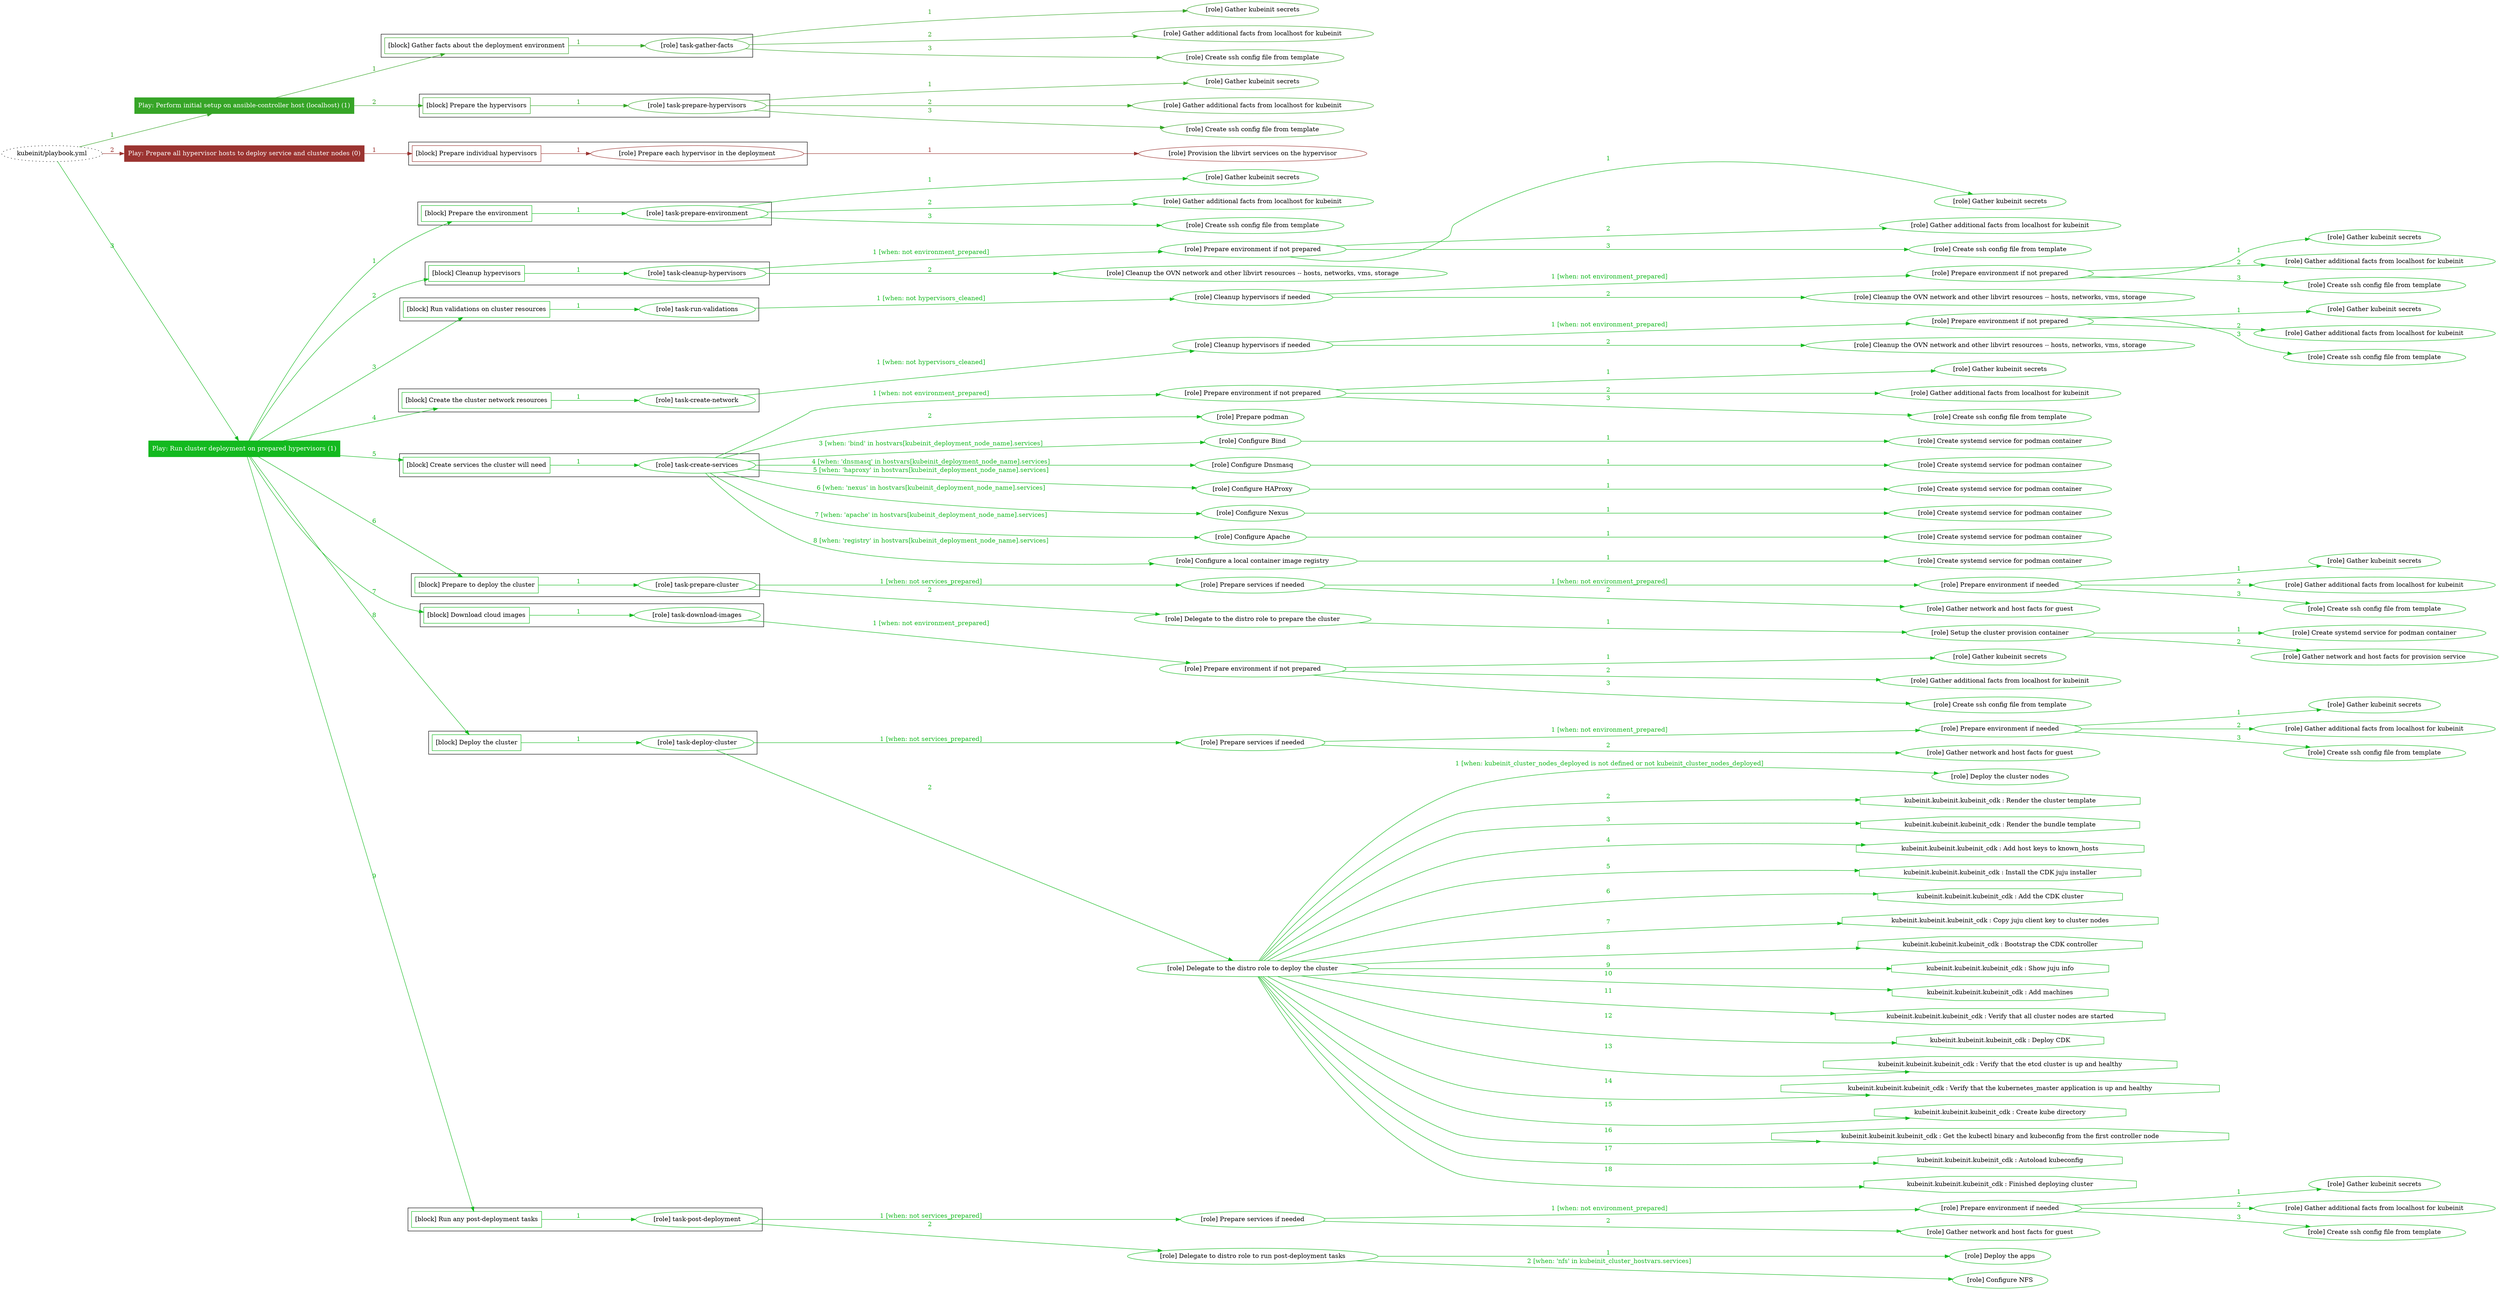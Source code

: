 digraph {
	graph [concentrate=true ordering=in rankdir=LR ratio=fill]
	edge [esep=5 sep=10]
	"kubeinit/playbook.yml" [id=root_node style=dotted]
	play_9a54026d [label="Play: Perform initial setup on ansible-controller host (localhost) (1)" color="#36a527" fontcolor="#ffffff" id=play_9a54026d shape=box style=filled tooltip=localhost]
	"kubeinit/playbook.yml" -> play_9a54026d [label="1 " color="#36a527" fontcolor="#36a527" id=edge_88ed2040 labeltooltip="1 " tooltip="1 "]
	subgraph "Gather kubeinit secrets" {
		role_17c15b25 [label="[role] Gather kubeinit secrets" color="#36a527" id=role_17c15b25 tooltip="Gather kubeinit secrets"]
	}
	subgraph "Gather additional facts from localhost for kubeinit" {
		role_e4385719 [label="[role] Gather additional facts from localhost for kubeinit" color="#36a527" id=role_e4385719 tooltip="Gather additional facts from localhost for kubeinit"]
	}
	subgraph "Create ssh config file from template" {
		role_cc785c04 [label="[role] Create ssh config file from template" color="#36a527" id=role_cc785c04 tooltip="Create ssh config file from template"]
	}
	subgraph "task-gather-facts" {
		role_1bd60d5f [label="[role] task-gather-facts" color="#36a527" id=role_1bd60d5f tooltip="task-gather-facts"]
		role_1bd60d5f -> role_17c15b25 [label="1 " color="#36a527" fontcolor="#36a527" id=edge_979853af labeltooltip="1 " tooltip="1 "]
		role_1bd60d5f -> role_e4385719 [label="2 " color="#36a527" fontcolor="#36a527" id=edge_5955c0e3 labeltooltip="2 " tooltip="2 "]
		role_1bd60d5f -> role_cc785c04 [label="3 " color="#36a527" fontcolor="#36a527" id=edge_1b7cfbe4 labeltooltip="3 " tooltip="3 "]
	}
	subgraph "Gather kubeinit secrets" {
		role_89312b02 [label="[role] Gather kubeinit secrets" color="#36a527" id=role_89312b02 tooltip="Gather kubeinit secrets"]
	}
	subgraph "Gather additional facts from localhost for kubeinit" {
		role_b625e8f5 [label="[role] Gather additional facts from localhost for kubeinit" color="#36a527" id=role_b625e8f5 tooltip="Gather additional facts from localhost for kubeinit"]
	}
	subgraph "Create ssh config file from template" {
		role_d842b717 [label="[role] Create ssh config file from template" color="#36a527" id=role_d842b717 tooltip="Create ssh config file from template"]
	}
	subgraph "task-prepare-hypervisors" {
		role_c4af2d34 [label="[role] task-prepare-hypervisors" color="#36a527" id=role_c4af2d34 tooltip="task-prepare-hypervisors"]
		role_c4af2d34 -> role_89312b02 [label="1 " color="#36a527" fontcolor="#36a527" id=edge_1f6e2d48 labeltooltip="1 " tooltip="1 "]
		role_c4af2d34 -> role_b625e8f5 [label="2 " color="#36a527" fontcolor="#36a527" id=edge_76facb05 labeltooltip="2 " tooltip="2 "]
		role_c4af2d34 -> role_d842b717 [label="3 " color="#36a527" fontcolor="#36a527" id=edge_0bbde9ce labeltooltip="3 " tooltip="3 "]
	}
	subgraph "Play: Perform initial setup on ansible-controller host (localhost) (1)" {
		play_9a54026d -> block_a6402a4f [label=1 color="#36a527" fontcolor="#36a527" id=edge_5496be14 labeltooltip=1 tooltip=1]
		subgraph cluster_block_a6402a4f {
			block_a6402a4f [label="[block] Gather facts about the deployment environment" color="#36a527" id=block_a6402a4f labeltooltip="Gather facts about the deployment environment" shape=box tooltip="Gather facts about the deployment environment"]
			block_a6402a4f -> role_1bd60d5f [label="1 " color="#36a527" fontcolor="#36a527" id=edge_66bcfed1 labeltooltip="1 " tooltip="1 "]
		}
		play_9a54026d -> block_e2e315b4 [label=2 color="#36a527" fontcolor="#36a527" id=edge_4bb275a1 labeltooltip=2 tooltip=2]
		subgraph cluster_block_e2e315b4 {
			block_e2e315b4 [label="[block] Prepare the hypervisors" color="#36a527" id=block_e2e315b4 labeltooltip="Prepare the hypervisors" shape=box tooltip="Prepare the hypervisors"]
			block_e2e315b4 -> role_c4af2d34 [label="1 " color="#36a527" fontcolor="#36a527" id=edge_20cfdf59 labeltooltip="1 " tooltip="1 "]
		}
	}
	play_09df6992 [label="Play: Prepare all hypervisor hosts to deploy service and cluster nodes (0)" color="#9b3431" fontcolor="#ffffff" id=play_09df6992 shape=box style=filled tooltip="Play: Prepare all hypervisor hosts to deploy service and cluster nodes (0)"]
	"kubeinit/playbook.yml" -> play_09df6992 [label="2 " color="#9b3431" fontcolor="#9b3431" id=edge_3df350a5 labeltooltip="2 " tooltip="2 "]
	subgraph "Provision the libvirt services on the hypervisor" {
		role_13628bb9 [label="[role] Provision the libvirt services on the hypervisor" color="#9b3431" id=role_13628bb9 tooltip="Provision the libvirt services on the hypervisor"]
	}
	subgraph "Prepare each hypervisor in the deployment" {
		role_0858ca66 [label="[role] Prepare each hypervisor in the deployment" color="#9b3431" id=role_0858ca66 tooltip="Prepare each hypervisor in the deployment"]
		role_0858ca66 -> role_13628bb9 [label="1 " color="#9b3431" fontcolor="#9b3431" id=edge_e19bbfa4 labeltooltip="1 " tooltip="1 "]
	}
	subgraph "Play: Prepare all hypervisor hosts to deploy service and cluster nodes (0)" {
		play_09df6992 -> block_a5705519 [label=1 color="#9b3431" fontcolor="#9b3431" id=edge_f944e231 labeltooltip=1 tooltip=1]
		subgraph cluster_block_a5705519 {
			block_a5705519 [label="[block] Prepare individual hypervisors" color="#9b3431" id=block_a5705519 labeltooltip="Prepare individual hypervisors" shape=box tooltip="Prepare individual hypervisors"]
			block_a5705519 -> role_0858ca66 [label="1 " color="#9b3431" fontcolor="#9b3431" id=edge_484a2579 labeltooltip="1 " tooltip="1 "]
		}
	}
	play_e0befe2f [label="Play: Run cluster deployment on prepared hypervisors (1)" color="#13b91f" fontcolor="#ffffff" id=play_e0befe2f shape=box style=filled tooltip=localhost]
	"kubeinit/playbook.yml" -> play_e0befe2f [label="3 " color="#13b91f" fontcolor="#13b91f" id=edge_92e798ac labeltooltip="3 " tooltip="3 "]
	subgraph "Gather kubeinit secrets" {
		role_1f18505c [label="[role] Gather kubeinit secrets" color="#13b91f" id=role_1f18505c tooltip="Gather kubeinit secrets"]
	}
	subgraph "Gather additional facts from localhost for kubeinit" {
		role_d7749bec [label="[role] Gather additional facts from localhost for kubeinit" color="#13b91f" id=role_d7749bec tooltip="Gather additional facts from localhost for kubeinit"]
	}
	subgraph "Create ssh config file from template" {
		role_4d9c3a59 [label="[role] Create ssh config file from template" color="#13b91f" id=role_4d9c3a59 tooltip="Create ssh config file from template"]
	}
	subgraph "task-prepare-environment" {
		role_7e5ccb9b [label="[role] task-prepare-environment" color="#13b91f" id=role_7e5ccb9b tooltip="task-prepare-environment"]
		role_7e5ccb9b -> role_1f18505c [label="1 " color="#13b91f" fontcolor="#13b91f" id=edge_f251eb2e labeltooltip="1 " tooltip="1 "]
		role_7e5ccb9b -> role_d7749bec [label="2 " color="#13b91f" fontcolor="#13b91f" id=edge_784ac682 labeltooltip="2 " tooltip="2 "]
		role_7e5ccb9b -> role_4d9c3a59 [label="3 " color="#13b91f" fontcolor="#13b91f" id=edge_74b870c0 labeltooltip="3 " tooltip="3 "]
	}
	subgraph "Gather kubeinit secrets" {
		role_aac02270 [label="[role] Gather kubeinit secrets" color="#13b91f" id=role_aac02270 tooltip="Gather kubeinit secrets"]
	}
	subgraph "Gather additional facts from localhost for kubeinit" {
		role_0a011142 [label="[role] Gather additional facts from localhost for kubeinit" color="#13b91f" id=role_0a011142 tooltip="Gather additional facts from localhost for kubeinit"]
	}
	subgraph "Create ssh config file from template" {
		role_581b390a [label="[role] Create ssh config file from template" color="#13b91f" id=role_581b390a tooltip="Create ssh config file from template"]
	}
	subgraph "Prepare environment if not prepared" {
		role_58018405 [label="[role] Prepare environment if not prepared" color="#13b91f" id=role_58018405 tooltip="Prepare environment if not prepared"]
		role_58018405 -> role_aac02270 [label="1 " color="#13b91f" fontcolor="#13b91f" id=edge_5790096f labeltooltip="1 " tooltip="1 "]
		role_58018405 -> role_0a011142 [label="2 " color="#13b91f" fontcolor="#13b91f" id=edge_547d27e6 labeltooltip="2 " tooltip="2 "]
		role_58018405 -> role_581b390a [label="3 " color="#13b91f" fontcolor="#13b91f" id=edge_33c710cd labeltooltip="3 " tooltip="3 "]
	}
	subgraph "Cleanup the OVN network and other libvirt resources -- hosts, networks, vms, storage" {
		role_fdce204b [label="[role] Cleanup the OVN network and other libvirt resources -- hosts, networks, vms, storage" color="#13b91f" id=role_fdce204b tooltip="Cleanup the OVN network and other libvirt resources -- hosts, networks, vms, storage"]
	}
	subgraph "task-cleanup-hypervisors" {
		role_5b78f658 [label="[role] task-cleanup-hypervisors" color="#13b91f" id=role_5b78f658 tooltip="task-cleanup-hypervisors"]
		role_5b78f658 -> role_58018405 [label="1 [when: not environment_prepared]" color="#13b91f" fontcolor="#13b91f" id=edge_8d18ef71 labeltooltip="1 [when: not environment_prepared]" tooltip="1 [when: not environment_prepared]"]
		role_5b78f658 -> role_fdce204b [label="2 " color="#13b91f" fontcolor="#13b91f" id=edge_6e300333 labeltooltip="2 " tooltip="2 "]
	}
	subgraph "Gather kubeinit secrets" {
		role_982df3a9 [label="[role] Gather kubeinit secrets" color="#13b91f" id=role_982df3a9 tooltip="Gather kubeinit secrets"]
	}
	subgraph "Gather additional facts from localhost for kubeinit" {
		role_81be52e8 [label="[role] Gather additional facts from localhost for kubeinit" color="#13b91f" id=role_81be52e8 tooltip="Gather additional facts from localhost for kubeinit"]
	}
	subgraph "Create ssh config file from template" {
		role_80de6d91 [label="[role] Create ssh config file from template" color="#13b91f" id=role_80de6d91 tooltip="Create ssh config file from template"]
	}
	subgraph "Prepare environment if not prepared" {
		role_e7d52a29 [label="[role] Prepare environment if not prepared" color="#13b91f" id=role_e7d52a29 tooltip="Prepare environment if not prepared"]
		role_e7d52a29 -> role_982df3a9 [label="1 " color="#13b91f" fontcolor="#13b91f" id=edge_9e73f9e9 labeltooltip="1 " tooltip="1 "]
		role_e7d52a29 -> role_81be52e8 [label="2 " color="#13b91f" fontcolor="#13b91f" id=edge_6da64485 labeltooltip="2 " tooltip="2 "]
		role_e7d52a29 -> role_80de6d91 [label="3 " color="#13b91f" fontcolor="#13b91f" id=edge_3090b0b1 labeltooltip="3 " tooltip="3 "]
	}
	subgraph "Cleanup the OVN network and other libvirt resources -- hosts, networks, vms, storage" {
		role_93f21565 [label="[role] Cleanup the OVN network and other libvirt resources -- hosts, networks, vms, storage" color="#13b91f" id=role_93f21565 tooltip="Cleanup the OVN network and other libvirt resources -- hosts, networks, vms, storage"]
	}
	subgraph "Cleanup hypervisors if needed" {
		role_cf8c48f0 [label="[role] Cleanup hypervisors if needed" color="#13b91f" id=role_cf8c48f0 tooltip="Cleanup hypervisors if needed"]
		role_cf8c48f0 -> role_e7d52a29 [label="1 [when: not environment_prepared]" color="#13b91f" fontcolor="#13b91f" id=edge_c7fb5b33 labeltooltip="1 [when: not environment_prepared]" tooltip="1 [when: not environment_prepared]"]
		role_cf8c48f0 -> role_93f21565 [label="2 " color="#13b91f" fontcolor="#13b91f" id=edge_f61cb804 labeltooltip="2 " tooltip="2 "]
	}
	subgraph "task-run-validations" {
		role_a12b3f11 [label="[role] task-run-validations" color="#13b91f" id=role_a12b3f11 tooltip="task-run-validations"]
		role_a12b3f11 -> role_cf8c48f0 [label="1 [when: not hypervisors_cleaned]" color="#13b91f" fontcolor="#13b91f" id=edge_0800d056 labeltooltip="1 [when: not hypervisors_cleaned]" tooltip="1 [when: not hypervisors_cleaned]"]
	}
	subgraph "Gather kubeinit secrets" {
		role_99f55295 [label="[role] Gather kubeinit secrets" color="#13b91f" id=role_99f55295 tooltip="Gather kubeinit secrets"]
	}
	subgraph "Gather additional facts from localhost for kubeinit" {
		role_46304d7e [label="[role] Gather additional facts from localhost for kubeinit" color="#13b91f" id=role_46304d7e tooltip="Gather additional facts from localhost for kubeinit"]
	}
	subgraph "Create ssh config file from template" {
		role_46cc1112 [label="[role] Create ssh config file from template" color="#13b91f" id=role_46cc1112 tooltip="Create ssh config file from template"]
	}
	subgraph "Prepare environment if not prepared" {
		role_37a36fb0 [label="[role] Prepare environment if not prepared" color="#13b91f" id=role_37a36fb0 tooltip="Prepare environment if not prepared"]
		role_37a36fb0 -> role_99f55295 [label="1 " color="#13b91f" fontcolor="#13b91f" id=edge_63772365 labeltooltip="1 " tooltip="1 "]
		role_37a36fb0 -> role_46304d7e [label="2 " color="#13b91f" fontcolor="#13b91f" id=edge_56b6950d labeltooltip="2 " tooltip="2 "]
		role_37a36fb0 -> role_46cc1112 [label="3 " color="#13b91f" fontcolor="#13b91f" id=edge_c50273fd labeltooltip="3 " tooltip="3 "]
	}
	subgraph "Cleanup the OVN network and other libvirt resources -- hosts, networks, vms, storage" {
		role_813cbb3b [label="[role] Cleanup the OVN network and other libvirt resources -- hosts, networks, vms, storage" color="#13b91f" id=role_813cbb3b tooltip="Cleanup the OVN network and other libvirt resources -- hosts, networks, vms, storage"]
	}
	subgraph "Cleanup hypervisors if needed" {
		role_f534b560 [label="[role] Cleanup hypervisors if needed" color="#13b91f" id=role_f534b560 tooltip="Cleanup hypervisors if needed"]
		role_f534b560 -> role_37a36fb0 [label="1 [when: not environment_prepared]" color="#13b91f" fontcolor="#13b91f" id=edge_d41d73c0 labeltooltip="1 [when: not environment_prepared]" tooltip="1 [when: not environment_prepared]"]
		role_f534b560 -> role_813cbb3b [label="2 " color="#13b91f" fontcolor="#13b91f" id=edge_c2f36868 labeltooltip="2 " tooltip="2 "]
	}
	subgraph "task-create-network" {
		role_679c6d33 [label="[role] task-create-network" color="#13b91f" id=role_679c6d33 tooltip="task-create-network"]
		role_679c6d33 -> role_f534b560 [label="1 [when: not hypervisors_cleaned]" color="#13b91f" fontcolor="#13b91f" id=edge_f45763f3 labeltooltip="1 [when: not hypervisors_cleaned]" tooltip="1 [when: not hypervisors_cleaned]"]
	}
	subgraph "Gather kubeinit secrets" {
		role_36e4e051 [label="[role] Gather kubeinit secrets" color="#13b91f" id=role_36e4e051 tooltip="Gather kubeinit secrets"]
	}
	subgraph "Gather additional facts from localhost for kubeinit" {
		role_79197a15 [label="[role] Gather additional facts from localhost for kubeinit" color="#13b91f" id=role_79197a15 tooltip="Gather additional facts from localhost for kubeinit"]
	}
	subgraph "Create ssh config file from template" {
		role_9921bc3c [label="[role] Create ssh config file from template" color="#13b91f" id=role_9921bc3c tooltip="Create ssh config file from template"]
	}
	subgraph "Prepare environment if not prepared" {
		role_4318114c [label="[role] Prepare environment if not prepared" color="#13b91f" id=role_4318114c tooltip="Prepare environment if not prepared"]
		role_4318114c -> role_36e4e051 [label="1 " color="#13b91f" fontcolor="#13b91f" id=edge_ba84a7db labeltooltip="1 " tooltip="1 "]
		role_4318114c -> role_79197a15 [label="2 " color="#13b91f" fontcolor="#13b91f" id=edge_51d64683 labeltooltip="2 " tooltip="2 "]
		role_4318114c -> role_9921bc3c [label="3 " color="#13b91f" fontcolor="#13b91f" id=edge_6d49c62b labeltooltip="3 " tooltip="3 "]
	}
	subgraph "Prepare podman" {
		role_84f87cf5 [label="[role] Prepare podman" color="#13b91f" id=role_84f87cf5 tooltip="Prepare podman"]
	}
	subgraph "Create systemd service for podman container" {
		role_4f8ba0f8 [label="[role] Create systemd service for podman container" color="#13b91f" id=role_4f8ba0f8 tooltip="Create systemd service for podman container"]
	}
	subgraph "Configure Bind" {
		role_3e90cab9 [label="[role] Configure Bind" color="#13b91f" id=role_3e90cab9 tooltip="Configure Bind"]
		role_3e90cab9 -> role_4f8ba0f8 [label="1 " color="#13b91f" fontcolor="#13b91f" id=edge_eab4a41f labeltooltip="1 " tooltip="1 "]
	}
	subgraph "Create systemd service for podman container" {
		role_be2ebc79 [label="[role] Create systemd service for podman container" color="#13b91f" id=role_be2ebc79 tooltip="Create systemd service for podman container"]
	}
	subgraph "Configure Dnsmasq" {
		role_e2ad5c66 [label="[role] Configure Dnsmasq" color="#13b91f" id=role_e2ad5c66 tooltip="Configure Dnsmasq"]
		role_e2ad5c66 -> role_be2ebc79 [label="1 " color="#13b91f" fontcolor="#13b91f" id=edge_b3702b44 labeltooltip="1 " tooltip="1 "]
	}
	subgraph "Create systemd service for podman container" {
		role_db03c309 [label="[role] Create systemd service for podman container" color="#13b91f" id=role_db03c309 tooltip="Create systemd service for podman container"]
	}
	subgraph "Configure HAProxy" {
		role_f1a22e6c [label="[role] Configure HAProxy" color="#13b91f" id=role_f1a22e6c tooltip="Configure HAProxy"]
		role_f1a22e6c -> role_db03c309 [label="1 " color="#13b91f" fontcolor="#13b91f" id=edge_8c144259 labeltooltip="1 " tooltip="1 "]
	}
	subgraph "Create systemd service for podman container" {
		role_87f9b2d2 [label="[role] Create systemd service for podman container" color="#13b91f" id=role_87f9b2d2 tooltip="Create systemd service for podman container"]
	}
	subgraph "Configure Nexus" {
		role_dbe0fd79 [label="[role] Configure Nexus" color="#13b91f" id=role_dbe0fd79 tooltip="Configure Nexus"]
		role_dbe0fd79 -> role_87f9b2d2 [label="1 " color="#13b91f" fontcolor="#13b91f" id=edge_524fcf8a labeltooltip="1 " tooltip="1 "]
	}
	subgraph "Create systemd service for podman container" {
		role_7d2c5673 [label="[role] Create systemd service for podman container" color="#13b91f" id=role_7d2c5673 tooltip="Create systemd service for podman container"]
	}
	subgraph "Configure Apache" {
		role_0a61865e [label="[role] Configure Apache" color="#13b91f" id=role_0a61865e tooltip="Configure Apache"]
		role_0a61865e -> role_7d2c5673 [label="1 " color="#13b91f" fontcolor="#13b91f" id=edge_d3533d44 labeltooltip="1 " tooltip="1 "]
	}
	subgraph "Create systemd service for podman container" {
		role_80bc17d1 [label="[role] Create systemd service for podman container" color="#13b91f" id=role_80bc17d1 tooltip="Create systemd service for podman container"]
	}
	subgraph "Configure a local container image registry" {
		role_9953bc11 [label="[role] Configure a local container image registry" color="#13b91f" id=role_9953bc11 tooltip="Configure a local container image registry"]
		role_9953bc11 -> role_80bc17d1 [label="1 " color="#13b91f" fontcolor="#13b91f" id=edge_5621b389 labeltooltip="1 " tooltip="1 "]
	}
	subgraph "task-create-services" {
		role_9c7f4884 [label="[role] task-create-services" color="#13b91f" id=role_9c7f4884 tooltip="task-create-services"]
		role_9c7f4884 -> role_4318114c [label="1 [when: not environment_prepared]" color="#13b91f" fontcolor="#13b91f" id=edge_bef8fc09 labeltooltip="1 [when: not environment_prepared]" tooltip="1 [when: not environment_prepared]"]
		role_9c7f4884 -> role_84f87cf5 [label="2 " color="#13b91f" fontcolor="#13b91f" id=edge_db237dde labeltooltip="2 " tooltip="2 "]
		role_9c7f4884 -> role_3e90cab9 [label="3 [when: 'bind' in hostvars[kubeinit_deployment_node_name].services]" color="#13b91f" fontcolor="#13b91f" id=edge_b2a96966 labeltooltip="3 [when: 'bind' in hostvars[kubeinit_deployment_node_name].services]" tooltip="3 [when: 'bind' in hostvars[kubeinit_deployment_node_name].services]"]
		role_9c7f4884 -> role_e2ad5c66 [label="4 [when: 'dnsmasq' in hostvars[kubeinit_deployment_node_name].services]" color="#13b91f" fontcolor="#13b91f" id=edge_b526548c labeltooltip="4 [when: 'dnsmasq' in hostvars[kubeinit_deployment_node_name].services]" tooltip="4 [when: 'dnsmasq' in hostvars[kubeinit_deployment_node_name].services]"]
		role_9c7f4884 -> role_f1a22e6c [label="5 [when: 'haproxy' in hostvars[kubeinit_deployment_node_name].services]" color="#13b91f" fontcolor="#13b91f" id=edge_dab3ab7f labeltooltip="5 [when: 'haproxy' in hostvars[kubeinit_deployment_node_name].services]" tooltip="5 [when: 'haproxy' in hostvars[kubeinit_deployment_node_name].services]"]
		role_9c7f4884 -> role_dbe0fd79 [label="6 [when: 'nexus' in hostvars[kubeinit_deployment_node_name].services]" color="#13b91f" fontcolor="#13b91f" id=edge_0c54ac69 labeltooltip="6 [when: 'nexus' in hostvars[kubeinit_deployment_node_name].services]" tooltip="6 [when: 'nexus' in hostvars[kubeinit_deployment_node_name].services]"]
		role_9c7f4884 -> role_0a61865e [label="7 [when: 'apache' in hostvars[kubeinit_deployment_node_name].services]" color="#13b91f" fontcolor="#13b91f" id=edge_cfc08bca labeltooltip="7 [when: 'apache' in hostvars[kubeinit_deployment_node_name].services]" tooltip="7 [when: 'apache' in hostvars[kubeinit_deployment_node_name].services]"]
		role_9c7f4884 -> role_9953bc11 [label="8 [when: 'registry' in hostvars[kubeinit_deployment_node_name].services]" color="#13b91f" fontcolor="#13b91f" id=edge_10fd62fa labeltooltip="8 [when: 'registry' in hostvars[kubeinit_deployment_node_name].services]" tooltip="8 [when: 'registry' in hostvars[kubeinit_deployment_node_name].services]"]
	}
	subgraph "Gather kubeinit secrets" {
		role_d7e42427 [label="[role] Gather kubeinit secrets" color="#13b91f" id=role_d7e42427 tooltip="Gather kubeinit secrets"]
	}
	subgraph "Gather additional facts from localhost for kubeinit" {
		role_ff34d562 [label="[role] Gather additional facts from localhost for kubeinit" color="#13b91f" id=role_ff34d562 tooltip="Gather additional facts from localhost for kubeinit"]
	}
	subgraph "Create ssh config file from template" {
		role_e533b244 [label="[role] Create ssh config file from template" color="#13b91f" id=role_e533b244 tooltip="Create ssh config file from template"]
	}
	subgraph "Prepare environment if needed" {
		role_98414a3e [label="[role] Prepare environment if needed" color="#13b91f" id=role_98414a3e tooltip="Prepare environment if needed"]
		role_98414a3e -> role_d7e42427 [label="1 " color="#13b91f" fontcolor="#13b91f" id=edge_44b46d31 labeltooltip="1 " tooltip="1 "]
		role_98414a3e -> role_ff34d562 [label="2 " color="#13b91f" fontcolor="#13b91f" id=edge_686578da labeltooltip="2 " tooltip="2 "]
		role_98414a3e -> role_e533b244 [label="3 " color="#13b91f" fontcolor="#13b91f" id=edge_52b51af5 labeltooltip="3 " tooltip="3 "]
	}
	subgraph "Gather network and host facts for guest" {
		role_e6d2f47b [label="[role] Gather network and host facts for guest" color="#13b91f" id=role_e6d2f47b tooltip="Gather network and host facts for guest"]
	}
	subgraph "Prepare services if needed" {
		role_c30c6dc9 [label="[role] Prepare services if needed" color="#13b91f" id=role_c30c6dc9 tooltip="Prepare services if needed"]
		role_c30c6dc9 -> role_98414a3e [label="1 [when: not environment_prepared]" color="#13b91f" fontcolor="#13b91f" id=edge_f6133e9d labeltooltip="1 [when: not environment_prepared]" tooltip="1 [when: not environment_prepared]"]
		role_c30c6dc9 -> role_e6d2f47b [label="2 " color="#13b91f" fontcolor="#13b91f" id=edge_dea30644 labeltooltip="2 " tooltip="2 "]
	}
	subgraph "Create systemd service for podman container" {
		role_79d7085c [label="[role] Create systemd service for podman container" color="#13b91f" id=role_79d7085c tooltip="Create systemd service for podman container"]
	}
	subgraph "Gather network and host facts for provision service" {
		role_c91b0c02 [label="[role] Gather network and host facts for provision service" color="#13b91f" id=role_c91b0c02 tooltip="Gather network and host facts for provision service"]
	}
	subgraph "Setup the cluster provision container" {
		role_a7d388bc [label="[role] Setup the cluster provision container" color="#13b91f" id=role_a7d388bc tooltip="Setup the cluster provision container"]
		role_a7d388bc -> role_79d7085c [label="1 " color="#13b91f" fontcolor="#13b91f" id=edge_b0b61cb8 labeltooltip="1 " tooltip="1 "]
		role_a7d388bc -> role_c91b0c02 [label="2 " color="#13b91f" fontcolor="#13b91f" id=edge_52880bde labeltooltip="2 " tooltip="2 "]
	}
	subgraph "Delegate to the distro role to prepare the cluster" {
		role_a379da7e [label="[role] Delegate to the distro role to prepare the cluster" color="#13b91f" id=role_a379da7e tooltip="Delegate to the distro role to prepare the cluster"]
		role_a379da7e -> role_a7d388bc [label="1 " color="#13b91f" fontcolor="#13b91f" id=edge_236f941e labeltooltip="1 " tooltip="1 "]
	}
	subgraph "task-prepare-cluster" {
		role_a765b276 [label="[role] task-prepare-cluster" color="#13b91f" id=role_a765b276 tooltip="task-prepare-cluster"]
		role_a765b276 -> role_c30c6dc9 [label="1 [when: not services_prepared]" color="#13b91f" fontcolor="#13b91f" id=edge_a7154046 labeltooltip="1 [when: not services_prepared]" tooltip="1 [when: not services_prepared]"]
		role_a765b276 -> role_a379da7e [label="2 " color="#13b91f" fontcolor="#13b91f" id=edge_a4f22232 labeltooltip="2 " tooltip="2 "]
	}
	subgraph "Gather kubeinit secrets" {
		role_5b6d7c9d [label="[role] Gather kubeinit secrets" color="#13b91f" id=role_5b6d7c9d tooltip="Gather kubeinit secrets"]
	}
	subgraph "Gather additional facts from localhost for kubeinit" {
		role_29ca7b56 [label="[role] Gather additional facts from localhost for kubeinit" color="#13b91f" id=role_29ca7b56 tooltip="Gather additional facts from localhost for kubeinit"]
	}
	subgraph "Create ssh config file from template" {
		role_fc3a6fda [label="[role] Create ssh config file from template" color="#13b91f" id=role_fc3a6fda tooltip="Create ssh config file from template"]
	}
	subgraph "Prepare environment if not prepared" {
		role_dbdd8ed2 [label="[role] Prepare environment if not prepared" color="#13b91f" id=role_dbdd8ed2 tooltip="Prepare environment if not prepared"]
		role_dbdd8ed2 -> role_5b6d7c9d [label="1 " color="#13b91f" fontcolor="#13b91f" id=edge_5e3fd6ec labeltooltip="1 " tooltip="1 "]
		role_dbdd8ed2 -> role_29ca7b56 [label="2 " color="#13b91f" fontcolor="#13b91f" id=edge_5a933743 labeltooltip="2 " tooltip="2 "]
		role_dbdd8ed2 -> role_fc3a6fda [label="3 " color="#13b91f" fontcolor="#13b91f" id=edge_818691c6 labeltooltip="3 " tooltip="3 "]
	}
	subgraph "task-download-images" {
		role_57c2eb6a [label="[role] task-download-images" color="#13b91f" id=role_57c2eb6a tooltip="task-download-images"]
		role_57c2eb6a -> role_dbdd8ed2 [label="1 [when: not environment_prepared]" color="#13b91f" fontcolor="#13b91f" id=edge_b385698a labeltooltip="1 [when: not environment_prepared]" tooltip="1 [when: not environment_prepared]"]
	}
	subgraph "Gather kubeinit secrets" {
		role_053f3002 [label="[role] Gather kubeinit secrets" color="#13b91f" id=role_053f3002 tooltip="Gather kubeinit secrets"]
	}
	subgraph "Gather additional facts from localhost for kubeinit" {
		role_5a8e3410 [label="[role] Gather additional facts from localhost for kubeinit" color="#13b91f" id=role_5a8e3410 tooltip="Gather additional facts from localhost for kubeinit"]
	}
	subgraph "Create ssh config file from template" {
		role_cc55f009 [label="[role] Create ssh config file from template" color="#13b91f" id=role_cc55f009 tooltip="Create ssh config file from template"]
	}
	subgraph "Prepare environment if needed" {
		role_2813309a [label="[role] Prepare environment if needed" color="#13b91f" id=role_2813309a tooltip="Prepare environment if needed"]
		role_2813309a -> role_053f3002 [label="1 " color="#13b91f" fontcolor="#13b91f" id=edge_7c3f75cf labeltooltip="1 " tooltip="1 "]
		role_2813309a -> role_5a8e3410 [label="2 " color="#13b91f" fontcolor="#13b91f" id=edge_528c564e labeltooltip="2 " tooltip="2 "]
		role_2813309a -> role_cc55f009 [label="3 " color="#13b91f" fontcolor="#13b91f" id=edge_f43028fc labeltooltip="3 " tooltip="3 "]
	}
	subgraph "Gather network and host facts for guest" {
		role_71cb31d8 [label="[role] Gather network and host facts for guest" color="#13b91f" id=role_71cb31d8 tooltip="Gather network and host facts for guest"]
	}
	subgraph "Prepare services if needed" {
		role_03b1d94d [label="[role] Prepare services if needed" color="#13b91f" id=role_03b1d94d tooltip="Prepare services if needed"]
		role_03b1d94d -> role_2813309a [label="1 [when: not environment_prepared]" color="#13b91f" fontcolor="#13b91f" id=edge_32754059 labeltooltip="1 [when: not environment_prepared]" tooltip="1 [when: not environment_prepared]"]
		role_03b1d94d -> role_71cb31d8 [label="2 " color="#13b91f" fontcolor="#13b91f" id=edge_f5561691 labeltooltip="2 " tooltip="2 "]
	}
	subgraph "Deploy the cluster nodes" {
		role_3f0345cf [label="[role] Deploy the cluster nodes" color="#13b91f" id=role_3f0345cf tooltip="Deploy the cluster nodes"]
	}
	subgraph "Delegate to the distro role to deploy the cluster" {
		role_54be32ec [label="[role] Delegate to the distro role to deploy the cluster" color="#13b91f" id=role_54be32ec tooltip="Delegate to the distro role to deploy the cluster"]
		role_54be32ec -> role_3f0345cf [label="1 [when: kubeinit_cluster_nodes_deployed is not defined or not kubeinit_cluster_nodes_deployed]" color="#13b91f" fontcolor="#13b91f" id=edge_cfdbcbca labeltooltip="1 [when: kubeinit_cluster_nodes_deployed is not defined or not kubeinit_cluster_nodes_deployed]" tooltip="1 [when: kubeinit_cluster_nodes_deployed is not defined or not kubeinit_cluster_nodes_deployed]"]
		task_189f2a62 [label="kubeinit.kubeinit.kubeinit_cdk : Render the cluster template" color="#13b91f" id=task_189f2a62 shape=octagon tooltip="kubeinit.kubeinit.kubeinit_cdk : Render the cluster template"]
		role_54be32ec -> task_189f2a62 [label="2 " color="#13b91f" fontcolor="#13b91f" id=edge_2eaacade labeltooltip="2 " tooltip="2 "]
		task_a601bd26 [label="kubeinit.kubeinit.kubeinit_cdk : Render the bundle template" color="#13b91f" id=task_a601bd26 shape=octagon tooltip="kubeinit.kubeinit.kubeinit_cdk : Render the bundle template"]
		role_54be32ec -> task_a601bd26 [label="3 " color="#13b91f" fontcolor="#13b91f" id=edge_094ffbc8 labeltooltip="3 " tooltip="3 "]
		task_63f36953 [label="kubeinit.kubeinit.kubeinit_cdk : Add host keys to known_hosts" color="#13b91f" id=task_63f36953 shape=octagon tooltip="kubeinit.kubeinit.kubeinit_cdk : Add host keys to known_hosts"]
		role_54be32ec -> task_63f36953 [label="4 " color="#13b91f" fontcolor="#13b91f" id=edge_f0caf8c4 labeltooltip="4 " tooltip="4 "]
		task_78c9ed1d [label="kubeinit.kubeinit.kubeinit_cdk : Install the CDK juju installer" color="#13b91f" id=task_78c9ed1d shape=octagon tooltip="kubeinit.kubeinit.kubeinit_cdk : Install the CDK juju installer"]
		role_54be32ec -> task_78c9ed1d [label="5 " color="#13b91f" fontcolor="#13b91f" id=edge_964c638d labeltooltip="5 " tooltip="5 "]
		task_cc4d45a8 [label="kubeinit.kubeinit.kubeinit_cdk : Add the CDK cluster" color="#13b91f" id=task_cc4d45a8 shape=octagon tooltip="kubeinit.kubeinit.kubeinit_cdk : Add the CDK cluster"]
		role_54be32ec -> task_cc4d45a8 [label="6 " color="#13b91f" fontcolor="#13b91f" id=edge_c5efba91 labeltooltip="6 " tooltip="6 "]
		task_b1b8e307 [label="kubeinit.kubeinit.kubeinit_cdk : Copy juju client key to cluster nodes" color="#13b91f" id=task_b1b8e307 shape=octagon tooltip="kubeinit.kubeinit.kubeinit_cdk : Copy juju client key to cluster nodes"]
		role_54be32ec -> task_b1b8e307 [label="7 " color="#13b91f" fontcolor="#13b91f" id=edge_4e1ae882 labeltooltip="7 " tooltip="7 "]
		task_07a23a5c [label="kubeinit.kubeinit.kubeinit_cdk : Bootstrap the CDK controller" color="#13b91f" id=task_07a23a5c shape=octagon tooltip="kubeinit.kubeinit.kubeinit_cdk : Bootstrap the CDK controller"]
		role_54be32ec -> task_07a23a5c [label="8 " color="#13b91f" fontcolor="#13b91f" id=edge_97e51417 labeltooltip="8 " tooltip="8 "]
		task_07873e90 [label="kubeinit.kubeinit.kubeinit_cdk : Show juju info" color="#13b91f" id=task_07873e90 shape=octagon tooltip="kubeinit.kubeinit.kubeinit_cdk : Show juju info"]
		role_54be32ec -> task_07873e90 [label="9 " color="#13b91f" fontcolor="#13b91f" id=edge_03d8a764 labeltooltip="9 " tooltip="9 "]
		task_ecdc8e03 [label="kubeinit.kubeinit.kubeinit_cdk : Add machines" color="#13b91f" id=task_ecdc8e03 shape=octagon tooltip="kubeinit.kubeinit.kubeinit_cdk : Add machines"]
		role_54be32ec -> task_ecdc8e03 [label="10 " color="#13b91f" fontcolor="#13b91f" id=edge_9e885957 labeltooltip="10 " tooltip="10 "]
		task_361f0770 [label="kubeinit.kubeinit.kubeinit_cdk : Verify that all cluster nodes are started" color="#13b91f" id=task_361f0770 shape=octagon tooltip="kubeinit.kubeinit.kubeinit_cdk : Verify that all cluster nodes are started"]
		role_54be32ec -> task_361f0770 [label="11 " color="#13b91f" fontcolor="#13b91f" id=edge_2f31ecfe labeltooltip="11 " tooltip="11 "]
		task_0c918858 [label="kubeinit.kubeinit.kubeinit_cdk : Deploy CDK" color="#13b91f" id=task_0c918858 shape=octagon tooltip="kubeinit.kubeinit.kubeinit_cdk : Deploy CDK"]
		role_54be32ec -> task_0c918858 [label="12 " color="#13b91f" fontcolor="#13b91f" id=edge_05db147d labeltooltip="12 " tooltip="12 "]
		task_db8d2ec4 [label="kubeinit.kubeinit.kubeinit_cdk : Verify that the etcd cluster is up and healthy" color="#13b91f" id=task_db8d2ec4 shape=octagon tooltip="kubeinit.kubeinit.kubeinit_cdk : Verify that the etcd cluster is up and healthy"]
		role_54be32ec -> task_db8d2ec4 [label="13 " color="#13b91f" fontcolor="#13b91f" id=edge_dbbad329 labeltooltip="13 " tooltip="13 "]
		task_934378f9 [label="kubeinit.kubeinit.kubeinit_cdk : Verify that the kubernetes_master application is up and healthy" color="#13b91f" id=task_934378f9 shape=octagon tooltip="kubeinit.kubeinit.kubeinit_cdk : Verify that the kubernetes_master application is up and healthy"]
		role_54be32ec -> task_934378f9 [label="14 " color="#13b91f" fontcolor="#13b91f" id=edge_99ff787b labeltooltip="14 " tooltip="14 "]
		task_3d8f45a1 [label="kubeinit.kubeinit.kubeinit_cdk : Create kube directory" color="#13b91f" id=task_3d8f45a1 shape=octagon tooltip="kubeinit.kubeinit.kubeinit_cdk : Create kube directory"]
		role_54be32ec -> task_3d8f45a1 [label="15 " color="#13b91f" fontcolor="#13b91f" id=edge_660eccf4 labeltooltip="15 " tooltip="15 "]
		task_3f17e6ac [label="kubeinit.kubeinit.kubeinit_cdk : Get the kubectl binary and kubeconfig from the first controller node" color="#13b91f" id=task_3f17e6ac shape=octagon tooltip="kubeinit.kubeinit.kubeinit_cdk : Get the kubectl binary and kubeconfig from the first controller node"]
		role_54be32ec -> task_3f17e6ac [label="16 " color="#13b91f" fontcolor="#13b91f" id=edge_340ba1ef labeltooltip="16 " tooltip="16 "]
		task_91c6ca4d [label="kubeinit.kubeinit.kubeinit_cdk : Autoload kubeconfig" color="#13b91f" id=task_91c6ca4d shape=octagon tooltip="kubeinit.kubeinit.kubeinit_cdk : Autoload kubeconfig"]
		role_54be32ec -> task_91c6ca4d [label="17 " color="#13b91f" fontcolor="#13b91f" id=edge_079ab767 labeltooltip="17 " tooltip="17 "]
		task_6e945c5b [label="kubeinit.kubeinit.kubeinit_cdk : Finished deploying cluster" color="#13b91f" id=task_6e945c5b shape=octagon tooltip="kubeinit.kubeinit.kubeinit_cdk : Finished deploying cluster"]
		role_54be32ec -> task_6e945c5b [label="18 " color="#13b91f" fontcolor="#13b91f" id=edge_f362052e labeltooltip="18 " tooltip="18 "]
	}
	subgraph "task-deploy-cluster" {
		role_c74d6a17 [label="[role] task-deploy-cluster" color="#13b91f" id=role_c74d6a17 tooltip="task-deploy-cluster"]
		role_c74d6a17 -> role_03b1d94d [label="1 [when: not services_prepared]" color="#13b91f" fontcolor="#13b91f" id=edge_b2d958d0 labeltooltip="1 [when: not services_prepared]" tooltip="1 [when: not services_prepared]"]
		role_c74d6a17 -> role_54be32ec [label="2 " color="#13b91f" fontcolor="#13b91f" id=edge_318c5551 labeltooltip="2 " tooltip="2 "]
	}
	subgraph "Gather kubeinit secrets" {
		role_1811ab4f [label="[role] Gather kubeinit secrets" color="#13b91f" id=role_1811ab4f tooltip="Gather kubeinit secrets"]
	}
	subgraph "Gather additional facts from localhost for kubeinit" {
		role_c4cfcf71 [label="[role] Gather additional facts from localhost for kubeinit" color="#13b91f" id=role_c4cfcf71 tooltip="Gather additional facts from localhost for kubeinit"]
	}
	subgraph "Create ssh config file from template" {
		role_f6077947 [label="[role] Create ssh config file from template" color="#13b91f" id=role_f6077947 tooltip="Create ssh config file from template"]
	}
	subgraph "Prepare environment if needed" {
		role_3a756969 [label="[role] Prepare environment if needed" color="#13b91f" id=role_3a756969 tooltip="Prepare environment if needed"]
		role_3a756969 -> role_1811ab4f [label="1 " color="#13b91f" fontcolor="#13b91f" id=edge_9df4c7f9 labeltooltip="1 " tooltip="1 "]
		role_3a756969 -> role_c4cfcf71 [label="2 " color="#13b91f" fontcolor="#13b91f" id=edge_8a9f4e79 labeltooltip="2 " tooltip="2 "]
		role_3a756969 -> role_f6077947 [label="3 " color="#13b91f" fontcolor="#13b91f" id=edge_4741736d labeltooltip="3 " tooltip="3 "]
	}
	subgraph "Gather network and host facts for guest" {
		role_0b4a8767 [label="[role] Gather network and host facts for guest" color="#13b91f" id=role_0b4a8767 tooltip="Gather network and host facts for guest"]
	}
	subgraph "Prepare services if needed" {
		role_200ba880 [label="[role] Prepare services if needed" color="#13b91f" id=role_200ba880 tooltip="Prepare services if needed"]
		role_200ba880 -> role_3a756969 [label="1 [when: not environment_prepared]" color="#13b91f" fontcolor="#13b91f" id=edge_7e3d9883 labeltooltip="1 [when: not environment_prepared]" tooltip="1 [when: not environment_prepared]"]
		role_200ba880 -> role_0b4a8767 [label="2 " color="#13b91f" fontcolor="#13b91f" id=edge_1819825d labeltooltip="2 " tooltip="2 "]
	}
	subgraph "Deploy the apps" {
		role_3b9f9ce1 [label="[role] Deploy the apps" color="#13b91f" id=role_3b9f9ce1 tooltip="Deploy the apps"]
	}
	subgraph "Configure NFS" {
		role_a6d81bb2 [label="[role] Configure NFS" color="#13b91f" id=role_a6d81bb2 tooltip="Configure NFS"]
	}
	subgraph "Delegate to distro role to run post-deployment tasks" {
		role_67c03c25 [label="[role] Delegate to distro role to run post-deployment tasks" color="#13b91f" id=role_67c03c25 tooltip="Delegate to distro role to run post-deployment tasks"]
		role_67c03c25 -> role_3b9f9ce1 [label="1 " color="#13b91f" fontcolor="#13b91f" id=edge_456b660d labeltooltip="1 " tooltip="1 "]
		role_67c03c25 -> role_a6d81bb2 [label="2 [when: 'nfs' in kubeinit_cluster_hostvars.services]" color="#13b91f" fontcolor="#13b91f" id=edge_ffd7d42a labeltooltip="2 [when: 'nfs' in kubeinit_cluster_hostvars.services]" tooltip="2 [when: 'nfs' in kubeinit_cluster_hostvars.services]"]
	}
	subgraph "task-post-deployment" {
		role_33db0812 [label="[role] task-post-deployment" color="#13b91f" id=role_33db0812 tooltip="task-post-deployment"]
		role_33db0812 -> role_200ba880 [label="1 [when: not services_prepared]" color="#13b91f" fontcolor="#13b91f" id=edge_ab741fa6 labeltooltip="1 [when: not services_prepared]" tooltip="1 [when: not services_prepared]"]
		role_33db0812 -> role_67c03c25 [label="2 " color="#13b91f" fontcolor="#13b91f" id=edge_05d1cc2a labeltooltip="2 " tooltip="2 "]
	}
	subgraph "Play: Run cluster deployment on prepared hypervisors (1)" {
		play_e0befe2f -> block_9d961386 [label=1 color="#13b91f" fontcolor="#13b91f" id=edge_009c0f0e labeltooltip=1 tooltip=1]
		subgraph cluster_block_9d961386 {
			block_9d961386 [label="[block] Prepare the environment" color="#13b91f" id=block_9d961386 labeltooltip="Prepare the environment" shape=box tooltip="Prepare the environment"]
			block_9d961386 -> role_7e5ccb9b [label="1 " color="#13b91f" fontcolor="#13b91f" id=edge_6f9242f0 labeltooltip="1 " tooltip="1 "]
		}
		play_e0befe2f -> block_05678c8a [label=2 color="#13b91f" fontcolor="#13b91f" id=edge_594a3aff labeltooltip=2 tooltip=2]
		subgraph cluster_block_05678c8a {
			block_05678c8a [label="[block] Cleanup hypervisors" color="#13b91f" id=block_05678c8a labeltooltip="Cleanup hypervisors" shape=box tooltip="Cleanup hypervisors"]
			block_05678c8a -> role_5b78f658 [label="1 " color="#13b91f" fontcolor="#13b91f" id=edge_6defdd4f labeltooltip="1 " tooltip="1 "]
		}
		play_e0befe2f -> block_42ebd19d [label=3 color="#13b91f" fontcolor="#13b91f" id=edge_9a9853e8 labeltooltip=3 tooltip=3]
		subgraph cluster_block_42ebd19d {
			block_42ebd19d [label="[block] Run validations on cluster resources" color="#13b91f" id=block_42ebd19d labeltooltip="Run validations on cluster resources" shape=box tooltip="Run validations on cluster resources"]
			block_42ebd19d -> role_a12b3f11 [label="1 " color="#13b91f" fontcolor="#13b91f" id=edge_f9de883e labeltooltip="1 " tooltip="1 "]
		}
		play_e0befe2f -> block_24493dd4 [label=4 color="#13b91f" fontcolor="#13b91f" id=edge_09a07fe2 labeltooltip=4 tooltip=4]
		subgraph cluster_block_24493dd4 {
			block_24493dd4 [label="[block] Create the cluster network resources" color="#13b91f" id=block_24493dd4 labeltooltip="Create the cluster network resources" shape=box tooltip="Create the cluster network resources"]
			block_24493dd4 -> role_679c6d33 [label="1 " color="#13b91f" fontcolor="#13b91f" id=edge_c28b2e5d labeltooltip="1 " tooltip="1 "]
		}
		play_e0befe2f -> block_3c6b3dbc [label=5 color="#13b91f" fontcolor="#13b91f" id=edge_c4569559 labeltooltip=5 tooltip=5]
		subgraph cluster_block_3c6b3dbc {
			block_3c6b3dbc [label="[block] Create services the cluster will need" color="#13b91f" id=block_3c6b3dbc labeltooltip="Create services the cluster will need" shape=box tooltip="Create services the cluster will need"]
			block_3c6b3dbc -> role_9c7f4884 [label="1 " color="#13b91f" fontcolor="#13b91f" id=edge_4911c70e labeltooltip="1 " tooltip="1 "]
		}
		play_e0befe2f -> block_4c758788 [label=6 color="#13b91f" fontcolor="#13b91f" id=edge_b1f52b8e labeltooltip=6 tooltip=6]
		subgraph cluster_block_4c758788 {
			block_4c758788 [label="[block] Prepare to deploy the cluster" color="#13b91f" id=block_4c758788 labeltooltip="Prepare to deploy the cluster" shape=box tooltip="Prepare to deploy the cluster"]
			block_4c758788 -> role_a765b276 [label="1 " color="#13b91f" fontcolor="#13b91f" id=edge_0bebe14b labeltooltip="1 " tooltip="1 "]
		}
		play_e0befe2f -> block_060fbf59 [label=7 color="#13b91f" fontcolor="#13b91f" id=edge_c0d95de8 labeltooltip=7 tooltip=7]
		subgraph cluster_block_060fbf59 {
			block_060fbf59 [label="[block] Download cloud images" color="#13b91f" id=block_060fbf59 labeltooltip="Download cloud images" shape=box tooltip="Download cloud images"]
			block_060fbf59 -> role_57c2eb6a [label="1 " color="#13b91f" fontcolor="#13b91f" id=edge_dbde35a8 labeltooltip="1 " tooltip="1 "]
		}
		play_e0befe2f -> block_63e22c76 [label=8 color="#13b91f" fontcolor="#13b91f" id=edge_7b7894ff labeltooltip=8 tooltip=8]
		subgraph cluster_block_63e22c76 {
			block_63e22c76 [label="[block] Deploy the cluster" color="#13b91f" id=block_63e22c76 labeltooltip="Deploy the cluster" shape=box tooltip="Deploy the cluster"]
			block_63e22c76 -> role_c74d6a17 [label="1 " color="#13b91f" fontcolor="#13b91f" id=edge_04844b33 labeltooltip="1 " tooltip="1 "]
		}
		play_e0befe2f -> block_d56893bd [label=9 color="#13b91f" fontcolor="#13b91f" id=edge_d289f62e labeltooltip=9 tooltip=9]
		subgraph cluster_block_d56893bd {
			block_d56893bd [label="[block] Run any post-deployment tasks" color="#13b91f" id=block_d56893bd labeltooltip="Run any post-deployment tasks" shape=box tooltip="Run any post-deployment tasks"]
			block_d56893bd -> role_33db0812 [label="1 " color="#13b91f" fontcolor="#13b91f" id=edge_28fec57a labeltooltip="1 " tooltip="1 "]
		}
	}
}
